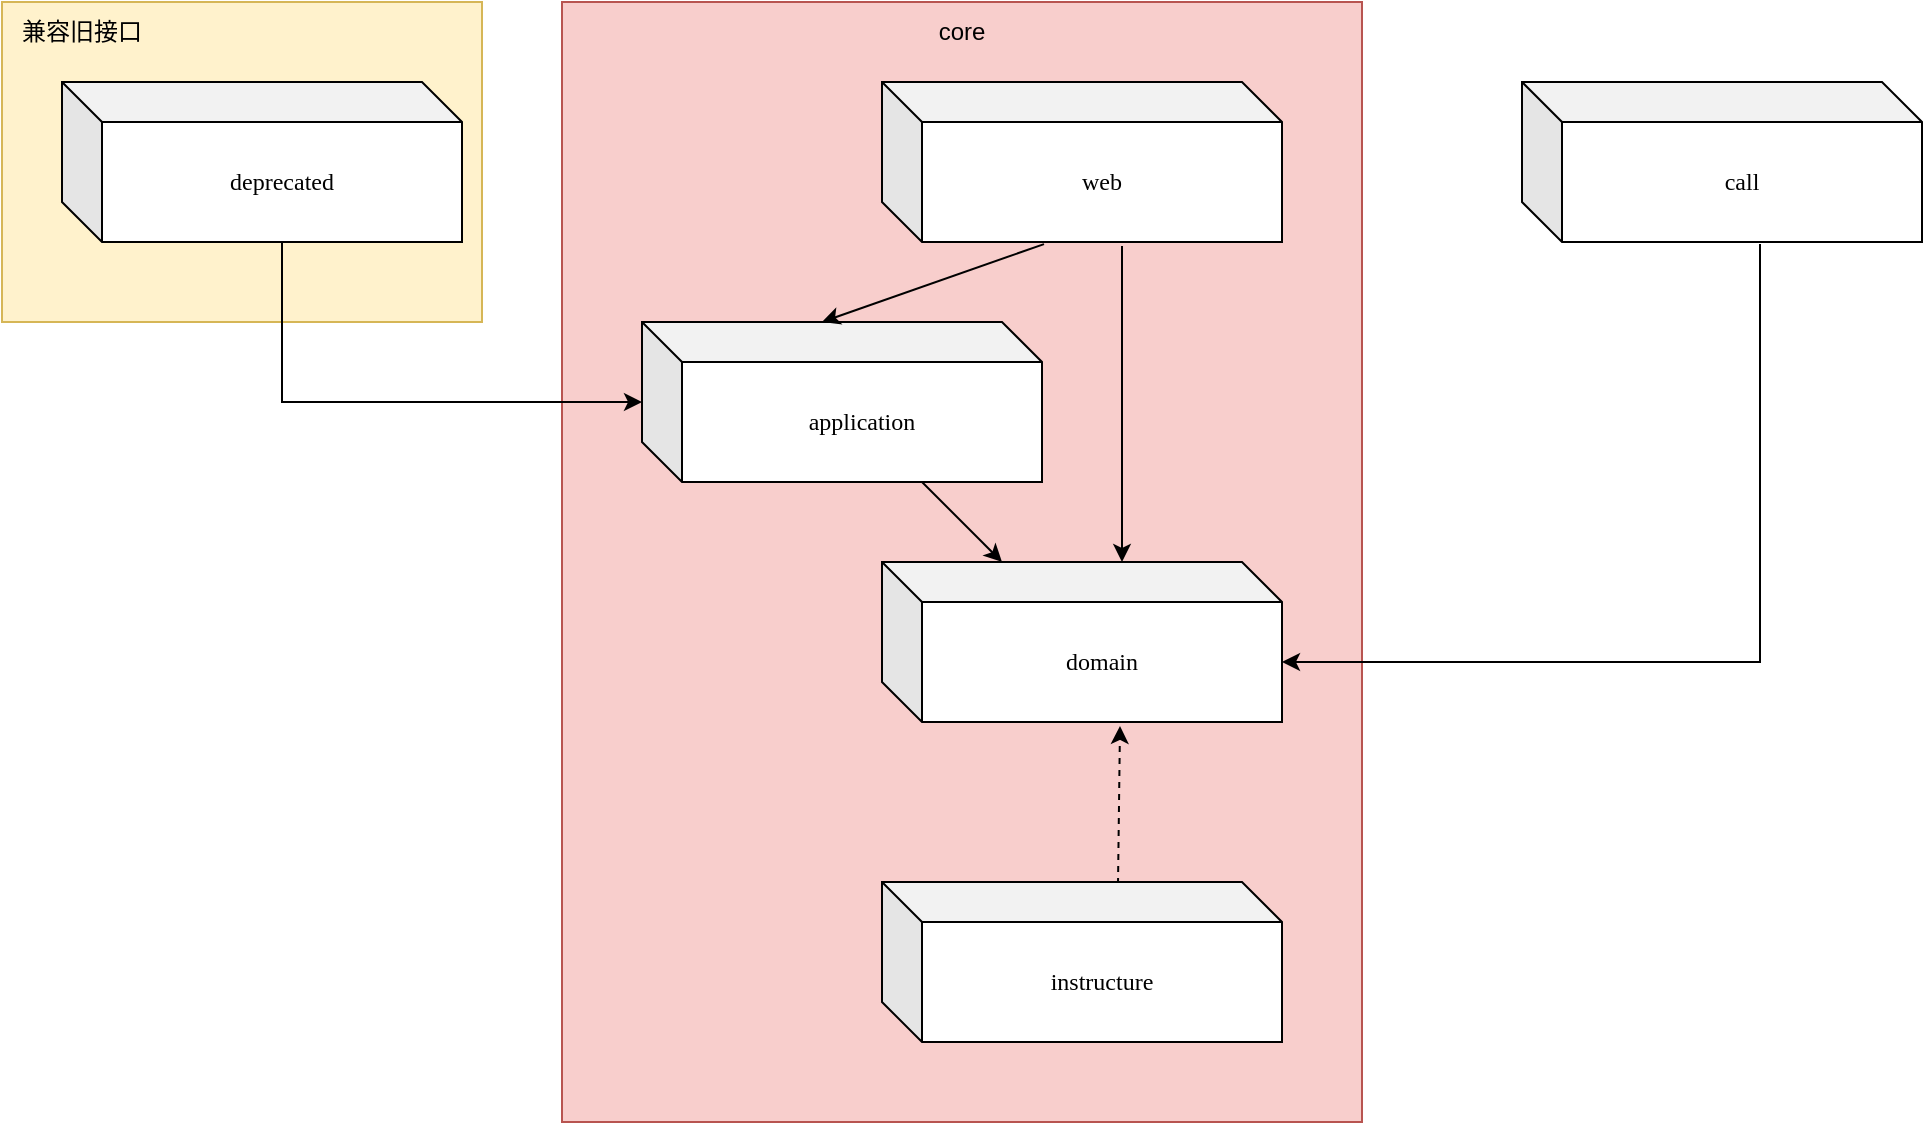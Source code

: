 <mxfile version="22.1.12" type="github">
  <diagram name="Page-1" id="5f0bae14-7c28-e335-631c-24af17079c00">
    <mxGraphModel dx="1532" dy="796" grid="1" gridSize="10" guides="1" tooltips="1" connect="1" arrows="1" fold="1" page="1" pageScale="1" pageWidth="1100" pageHeight="850" background="none" math="0" shadow="0">
      <root>
        <mxCell id="0" />
        <mxCell id="1" parent="0" />
        <mxCell id="PS_oO23iECXneyR_yACw-3" value="" style="rounded=0;whiteSpace=wrap;html=1;fillColor=#f8cecc;strokeColor=#b85450;" vertex="1" parent="1">
          <mxGeometry x="360" y="160" width="400" height="560" as="geometry" />
        </mxCell>
        <mxCell id="Hqx3ZtdqhiN1dnqts7rF-3" value="" style="rounded=0;orthogonalLoop=1;jettySize=auto;html=1;" parent="1" source="Hqx3ZtdqhiN1dnqts7rF-1" target="Hqx3ZtdqhiN1dnqts7rF-2" edge="1">
          <mxGeometry relative="1" as="geometry" />
        </mxCell>
        <mxCell id="Hqx3ZtdqhiN1dnqts7rF-1" value="application" style="shape=cube;whiteSpace=wrap;html=1;boundedLbl=1;backgroundOutline=1;darkOpacity=0.05;darkOpacity2=0.1;shadow=0;fontFamily=Comic Sans MS;" parent="1" vertex="1">
          <mxGeometry x="400" y="320" width="200" height="80" as="geometry" />
        </mxCell>
        <mxCell id="Hqx3ZtdqhiN1dnqts7rF-2" value="domain" style="shape=cube;whiteSpace=wrap;html=1;boundedLbl=1;backgroundOutline=1;darkOpacity=0.05;darkOpacity2=0.1;shadow=0;fontFamily=Comic Sans MS;" parent="1" vertex="1">
          <mxGeometry x="520" y="440" width="200" height="80" as="geometry" />
        </mxCell>
        <mxCell id="Hqx3ZtdqhiN1dnqts7rF-6" value="" style="rounded=0;orthogonalLoop=1;jettySize=auto;html=1;dashed=1;exitX=0.59;exitY=0.013;exitDx=0;exitDy=0;exitPerimeter=0;entryX=0.595;entryY=1.025;entryDx=0;entryDy=0;entryPerimeter=0;" parent="1" source="Hqx3ZtdqhiN1dnqts7rF-4" target="Hqx3ZtdqhiN1dnqts7rF-2" edge="1">
          <mxGeometry relative="1" as="geometry" />
        </mxCell>
        <mxCell id="Hqx3ZtdqhiN1dnqts7rF-4" value="instructure" style="shape=cube;whiteSpace=wrap;html=1;boundedLbl=1;backgroundOutline=1;darkOpacity=0.05;darkOpacity2=0.1;shadow=0;fontFamily=Comic Sans MS;" parent="1" vertex="1">
          <mxGeometry x="520" y="600" width="200" height="80" as="geometry" />
        </mxCell>
        <mxCell id="Hqx3ZtdqhiN1dnqts7rF-7" value="web" style="shape=cube;whiteSpace=wrap;html=1;boundedLbl=1;backgroundOutline=1;darkOpacity=0.05;darkOpacity2=0.1;shadow=0;fontFamily=Comic Sans MS;" parent="1" vertex="1">
          <mxGeometry x="520" y="200" width="200" height="80" as="geometry" />
        </mxCell>
        <mxCell id="Hqx3ZtdqhiN1dnqts7rF-8" style="rounded=0;orthogonalLoop=1;jettySize=auto;html=1;exitX=0.405;exitY=1.013;exitDx=0;exitDy=0;exitPerimeter=0;entryX=0;entryY=0;entryDx=90;entryDy=0;entryPerimeter=0;" parent="1" source="Hqx3ZtdqhiN1dnqts7rF-7" target="Hqx3ZtdqhiN1dnqts7rF-1" edge="1">
          <mxGeometry relative="1" as="geometry">
            <mxPoint x="760" y="280" as="sourcePoint" />
            <mxPoint x="740" y="600" as="targetPoint" />
          </mxGeometry>
        </mxCell>
        <mxCell id="Hqx3ZtdqhiN1dnqts7rF-9" style="rounded=0;orthogonalLoop=1;jettySize=auto;html=1;exitX=0.6;exitY=1.025;exitDx=0;exitDy=0;exitPerimeter=0;entryX=0.6;entryY=0;entryDx=0;entryDy=0;entryPerimeter=0;" parent="1" source="Hqx3ZtdqhiN1dnqts7rF-7" target="Hqx3ZtdqhiN1dnqts7rF-2" edge="1">
          <mxGeometry relative="1" as="geometry">
            <mxPoint x="861" y="300" as="sourcePoint" />
            <mxPoint x="710" y="379" as="targetPoint" />
          </mxGeometry>
        </mxCell>
        <mxCell id="Hqx3ZtdqhiN1dnqts7rF-12" value="" style="rounded=0;whiteSpace=wrap;html=1;fillColor=#fff2cc;strokeColor=#d6b656;" parent="1" vertex="1">
          <mxGeometry x="80" y="160" width="240" height="160" as="geometry" />
        </mxCell>
        <mxCell id="Hqx3ZtdqhiN1dnqts7rF-13" value="deprecated" style="shape=cube;whiteSpace=wrap;html=1;boundedLbl=1;backgroundOutline=1;darkOpacity=0.05;darkOpacity2=0.1;shadow=0;fontFamily=Comic Sans MS;" parent="1" vertex="1">
          <mxGeometry x="110" y="200" width="200" height="80" as="geometry" />
        </mxCell>
        <mxCell id="Hqx3ZtdqhiN1dnqts7rF-18" value="兼容旧接口" style="text;html=1;strokeColor=none;fillColor=none;align=center;verticalAlign=middle;whiteSpace=wrap;rounded=0;" parent="1" vertex="1">
          <mxGeometry x="80" y="160" width="80" height="30" as="geometry" />
        </mxCell>
        <mxCell id="PS_oO23iECXneyR_yACw-1" style="edgeStyle=orthogonalEdgeStyle;rounded=0;orthogonalLoop=1;jettySize=auto;html=1;exitX=0;exitY=0;exitDx=110;exitDy=80;exitPerimeter=0;entryX=0;entryY=0.5;entryDx=0;entryDy=0;entryPerimeter=0;" edge="1" parent="1" source="Hqx3ZtdqhiN1dnqts7rF-13" target="Hqx3ZtdqhiN1dnqts7rF-1">
          <mxGeometry relative="1" as="geometry" />
        </mxCell>
        <mxCell id="PS_oO23iECXneyR_yACw-2" value="call" style="shape=cube;whiteSpace=wrap;html=1;boundedLbl=1;backgroundOutline=1;darkOpacity=0.05;darkOpacity2=0.1;shadow=0;fontFamily=Comic Sans MS;" vertex="1" parent="1">
          <mxGeometry x="840" y="200" width="200" height="80" as="geometry" />
        </mxCell>
        <mxCell id="PS_oO23iECXneyR_yACw-5" value="core" style="text;html=1;strokeColor=none;fillColor=none;align=center;verticalAlign=middle;whiteSpace=wrap;rounded=0;" vertex="1" parent="1">
          <mxGeometry x="530" y="160" width="60" height="30" as="geometry" />
        </mxCell>
        <mxCell id="PS_oO23iECXneyR_yACw-6" style="edgeStyle=orthogonalEdgeStyle;rounded=0;orthogonalLoop=1;jettySize=auto;html=1;entryX=0;entryY=0;entryDx=200;entryDy=50;entryPerimeter=0;exitX=0.595;exitY=1.013;exitDx=0;exitDy=0;exitPerimeter=0;" edge="1" parent="1" source="PS_oO23iECXneyR_yACw-2" target="Hqx3ZtdqhiN1dnqts7rF-2">
          <mxGeometry relative="1" as="geometry" />
        </mxCell>
      </root>
    </mxGraphModel>
  </diagram>
</mxfile>
